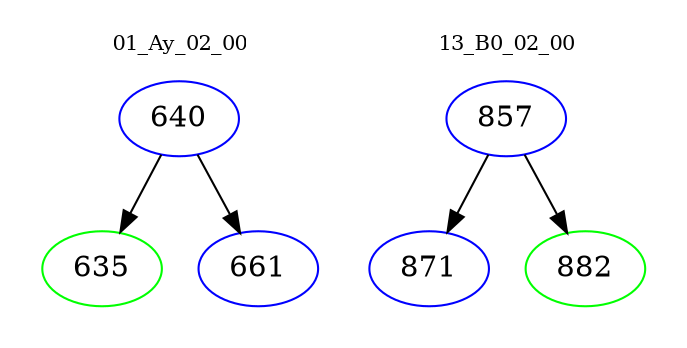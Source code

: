 digraph{
subgraph cluster_0 {
color = white
label = "01_Ay_02_00";
fontsize=10;
T0_640 [label="640", color="blue"]
T0_640 -> T0_635 [color="black"]
T0_635 [label="635", color="green"]
T0_640 -> T0_661 [color="black"]
T0_661 [label="661", color="blue"]
}
subgraph cluster_1 {
color = white
label = "13_B0_02_00";
fontsize=10;
T1_857 [label="857", color="blue"]
T1_857 -> T1_871 [color="black"]
T1_871 [label="871", color="blue"]
T1_857 -> T1_882 [color="black"]
T1_882 [label="882", color="green"]
}
}

